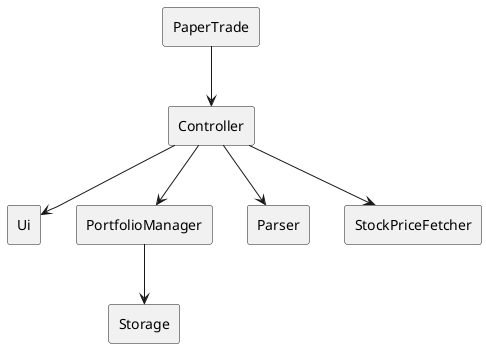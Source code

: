 @startuml
rectangle PaperTrade
rectangle Controller
rectangle Ui
rectangle PortfolioManager
rectangle Parser
rectangle StockPriceFetcher
rectangle Storage

PaperTrade --> Controller
Controller --> Ui
Controller --> PortfolioManager
PortfolioManager --> Storage
Controller --> Parser
Controller --> StockPriceFetcher
@enduml
